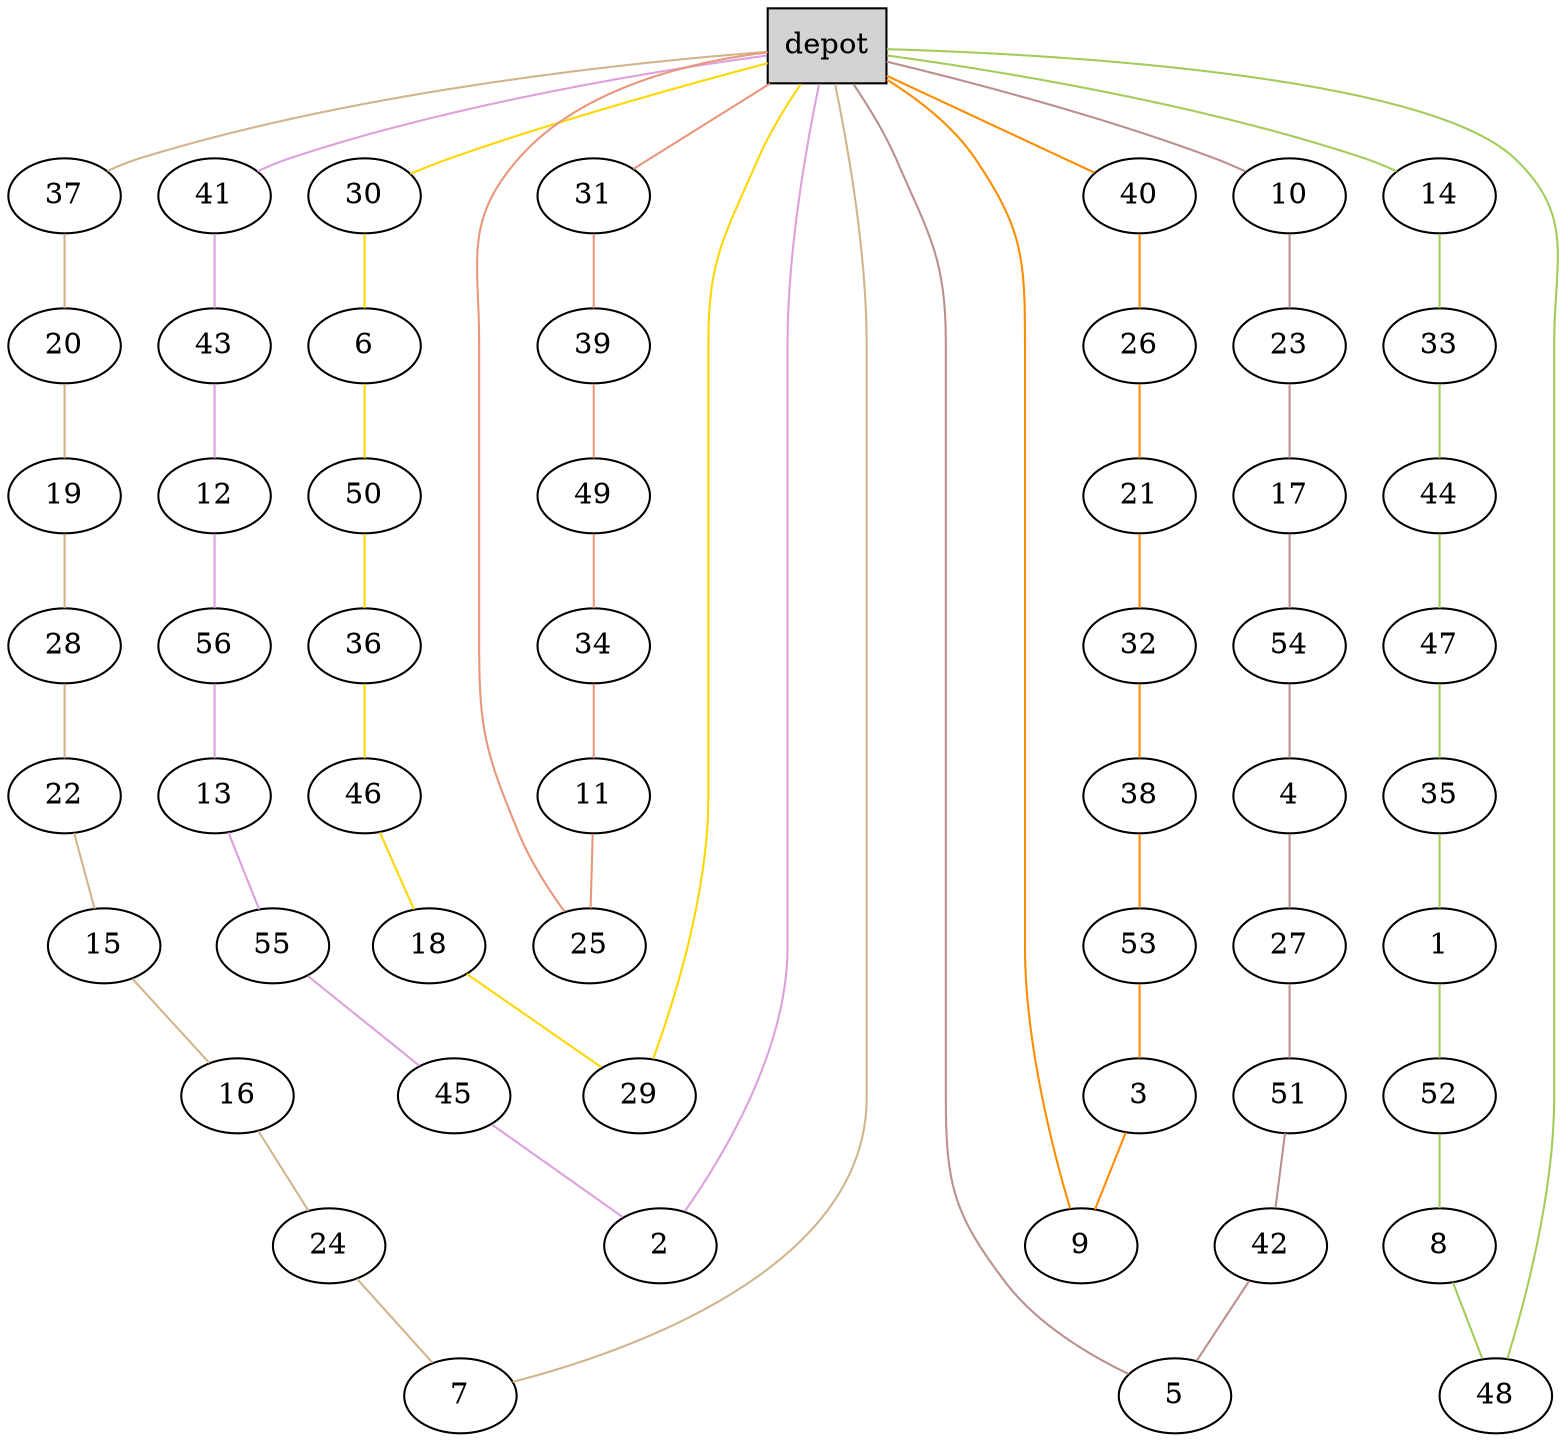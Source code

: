 graph G {
  0[shape = box, label = "depot", style = filled ];
  31[shape = ellipse];
  "0"--"31"[color = darksalmon];
  39[shape = ellipse];
  "31"--"39"[color = darksalmon];
  49[shape = ellipse];
  "39"--"49"[color = darksalmon];
  34[shape = ellipse];
  "49"--"34"[color = darksalmon];
  11[shape = ellipse];
  "34"--"11"[color = darksalmon];
  25[shape = ellipse];
  "11"--"25"[color = darksalmon];
  "25"--"0"[color = darksalmon];
  30[shape = ellipse];
  "0"--"30"[color = gold];
  6[shape = ellipse];
  "30"--"6"[color = gold];
  50[shape = ellipse];
  "6"--"50"[color = gold];
  36[shape = ellipse];
  "50"--"36"[color = gold];
  46[shape = ellipse];
  "36"--"46"[color = gold];
  18[shape = ellipse];
  "46"--"18"[color = gold];
  29[shape = ellipse];
  "18"--"29"[color = gold];
  "29"--"0"[color = gold];
  41[shape = ellipse];
  "0"--"41"[color = plum];
  43[shape = ellipse];
  "41"--"43"[color = plum];
  12[shape = ellipse];
  "43"--"12"[color = plum];
  56[shape = ellipse];
  "12"--"56"[color = plum];
  13[shape = ellipse];
  "56"--"13"[color = plum];
  55[shape = ellipse];
  "13"--"55"[color = plum];
  45[shape = ellipse];
  "55"--"45"[color = plum];
  2[shape = ellipse];
  "45"--"2"[color = plum];
  "2"--"0"[color = plum];
  37[shape = ellipse];
  "0"--"37"[color = tan];
  20[shape = ellipse];
  "37"--"20"[color = tan];
  19[shape = ellipse];
  "20"--"19"[color = tan];
  28[shape = ellipse];
  "19"--"28"[color = tan];
  22[shape = ellipse];
  "28"--"22"[color = tan];
  15[shape = ellipse];
  "22"--"15"[color = tan];
  16[shape = ellipse];
  "15"--"16"[color = tan];
  24[shape = ellipse];
  "16"--"24"[color = tan];
  7[shape = ellipse];
  "24"--"7"[color = tan];
  "7"--"0"[color = tan];
  40[shape = ellipse];
  "0"--"40"[color = darkorange];
  26[shape = ellipse];
  "40"--"26"[color = darkorange];
  21[shape = ellipse];
  "26"--"21"[color = darkorange];
  32[shape = ellipse];
  "21"--"32"[color = darkorange];
  38[shape = ellipse];
  "32"--"38"[color = darkorange];
  53[shape = ellipse];
  "38"--"53"[color = darkorange];
  3[shape = ellipse];
  "53"--"3"[color = darkorange];
  9[shape = ellipse];
  "3"--"9"[color = darkorange];
  "9"--"0"[color = darkorange];
  10[shape = ellipse];
  "0"--"10"[color = rosybrown];
  23[shape = ellipse];
  "10"--"23"[color = rosybrown];
  17[shape = ellipse];
  "23"--"17"[color = rosybrown];
  54[shape = ellipse];
  "17"--"54"[color = rosybrown];
  4[shape = ellipse];
  "54"--"4"[color = rosybrown];
  27[shape = ellipse];
  "4"--"27"[color = rosybrown];
  51[shape = ellipse];
  "27"--"51"[color = rosybrown];
  42[shape = ellipse];
  "51"--"42"[color = rosybrown];
  5[shape = ellipse];
  "42"--"5"[color = rosybrown];
  "5"--"0"[color = rosybrown];
  14[shape = ellipse];
  "0"--"14"[color = darkolivegreen3];
  33[shape = ellipse];
  "14"--"33"[color = darkolivegreen3];
  44[shape = ellipse];
  "33"--"44"[color = darkolivegreen3];
  47[shape = ellipse];
  "44"--"47"[color = darkolivegreen3];
  35[shape = ellipse];
  "47"--"35"[color = darkolivegreen3];
  1[shape = ellipse];
  "35"--"1"[color = darkolivegreen3];
  52[shape = ellipse];
  "1"--"52"[color = darkolivegreen3];
  8[shape = ellipse];
  "52"--"8"[color = darkolivegreen3];
  48[shape = ellipse];
  "8"--"48"[color = darkolivegreen3];
  "48"--"0"[color = darkolivegreen3];
}
